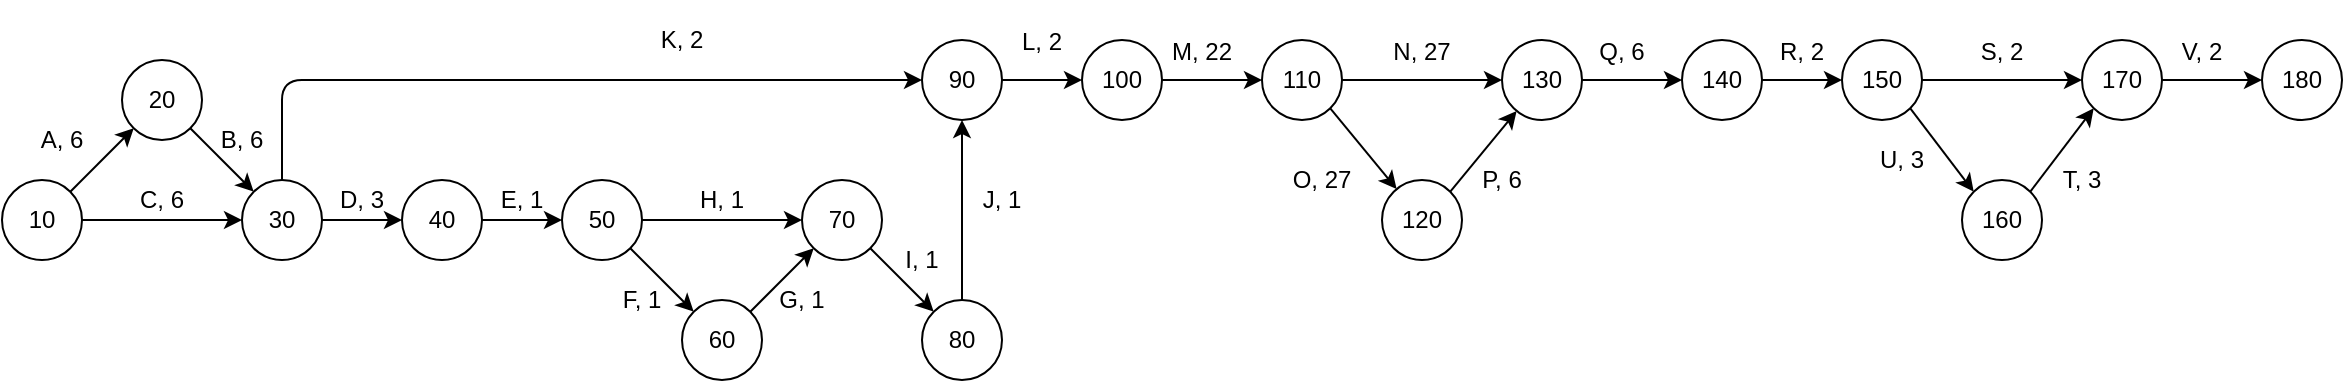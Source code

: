 <mxfile>
    <diagram id="lxHJfcmo30MXUya1PpK-" name="Page-1">
        <mxGraphModel dx="475" dy="391" grid="1" gridSize="10" guides="1" tooltips="1" connect="1" arrows="1" fold="1" page="1" pageScale="1" pageWidth="2000" pageHeight="1100" math="0" shadow="0">
            <root>
                <mxCell id="0"/>
                <mxCell id="1" parent="0"/>
                <mxCell id="2" value="&lt;font style=&quot;font-size: 12px;&quot;&gt;10&lt;/font&gt;" style="ellipse;whiteSpace=wrap;html=1;aspect=fixed;" parent="1" vertex="1">
                    <mxGeometry x="80" y="400" width="40" height="40" as="geometry"/>
                </mxCell>
                <mxCell id="3" value="&lt;font style=&quot;font-size: 12px;&quot;&gt;20&lt;/font&gt;" style="ellipse;whiteSpace=wrap;html=1;aspect=fixed;" parent="1" vertex="1">
                    <mxGeometry x="140" y="340" width="40" height="40" as="geometry"/>
                </mxCell>
                <mxCell id="4" value="A, 6" style="text;html=1;strokeColor=none;fillColor=none;align=center;verticalAlign=middle;whiteSpace=wrap;rounded=0;fontSize=12;" parent="1" vertex="1">
                    <mxGeometry x="90" y="360" width="40" height="40" as="geometry"/>
                </mxCell>
                <mxCell id="73" style="edgeStyle=none;html=1;exitX=1;exitY=1;exitDx=0;exitDy=0;entryX=0;entryY=0.5;entryDx=0;entryDy=0;" edge="1" parent="1" source="11" target="75">
                    <mxGeometry relative="1" as="geometry">
                        <mxPoint x="280" y="340" as="targetPoint"/>
                        <Array as="points">
                            <mxPoint x="220" y="350"/>
                        </Array>
                    </mxGeometry>
                </mxCell>
                <mxCell id="5" value="&lt;font style=&quot;font-size: 12px;&quot;&gt;30&lt;/font&gt;" style="ellipse;whiteSpace=wrap;html=1;aspect=fixed;" parent="1" vertex="1">
                    <mxGeometry x="200" y="400" width="40" height="40" as="geometry"/>
                </mxCell>
                <mxCell id="6" value="" style="endArrow=classic;html=1;fontSize=12;exitX=1;exitY=0;exitDx=0;exitDy=0;entryX=0;entryY=1;entryDx=0;entryDy=0;" parent="1" source="2" target="3" edge="1">
                    <mxGeometry width="50" height="50" relative="1" as="geometry">
                        <mxPoint x="250" y="450" as="sourcePoint"/>
                        <mxPoint x="150" y="400" as="targetPoint"/>
                    </mxGeometry>
                </mxCell>
                <mxCell id="10" value="" style="endArrow=classic;html=1;fontSize=12;exitX=1;exitY=1;exitDx=0;exitDy=0;entryX=0;entryY=0;entryDx=0;entryDy=0;" parent="1" source="3" target="5" edge="1">
                    <mxGeometry width="50" height="50" relative="1" as="geometry">
                        <mxPoint x="200" y="440" as="sourcePoint"/>
                        <mxPoint x="250" y="390" as="targetPoint"/>
                    </mxGeometry>
                </mxCell>
                <mxCell id="11" value="B, 6" style="text;html=1;strokeColor=none;fillColor=none;align=center;verticalAlign=middle;whiteSpace=wrap;rounded=0;fontSize=12;" parent="1" vertex="1">
                    <mxGeometry x="180" y="360" width="40" height="40" as="geometry"/>
                </mxCell>
                <mxCell id="12" value="&lt;font style=&quot;font-size: 12px;&quot;&gt;40&lt;/font&gt;" style="ellipse;whiteSpace=wrap;html=1;aspect=fixed;" parent="1" vertex="1">
                    <mxGeometry x="280" y="400" width="40" height="40" as="geometry"/>
                </mxCell>
                <mxCell id="13" value="" style="endArrow=classic;html=1;fontSize=12;exitX=1;exitY=0.5;exitDx=0;exitDy=0;entryX=0;entryY=0.5;entryDx=0;entryDy=0;" parent="1" source="5" target="12" edge="1">
                    <mxGeometry width="50" height="50" relative="1" as="geometry">
                        <mxPoint x="240" y="440" as="sourcePoint"/>
                        <mxPoint x="290" y="390" as="targetPoint"/>
                    </mxGeometry>
                </mxCell>
                <mxCell id="14" value="C, 6" style="text;html=1;strokeColor=none;fillColor=none;align=center;verticalAlign=middle;whiteSpace=wrap;rounded=0;fontSize=12;" parent="1" vertex="1">
                    <mxGeometry x="140" y="390" width="40" height="40" as="geometry"/>
                </mxCell>
                <mxCell id="15" value="" style="endArrow=classic;html=1;fontSize=12;exitX=1;exitY=0.5;exitDx=0;exitDy=0;entryX=0;entryY=0.5;entryDx=0;entryDy=0;" parent="1" source="2" target="5" edge="1">
                    <mxGeometry width="50" height="50" relative="1" as="geometry">
                        <mxPoint x="270" y="440" as="sourcePoint"/>
                        <mxPoint x="320" y="390" as="targetPoint"/>
                    </mxGeometry>
                </mxCell>
                <mxCell id="16" value="D, 3" style="text;html=1;strokeColor=none;fillColor=none;align=center;verticalAlign=middle;whiteSpace=wrap;rounded=0;fontSize=12;" parent="1" vertex="1">
                    <mxGeometry x="240" y="390" width="40" height="40" as="geometry"/>
                </mxCell>
                <mxCell id="17" value="&lt;font style=&quot;font-size: 12px;&quot;&gt;50&lt;/font&gt;" style="ellipse;whiteSpace=wrap;html=1;aspect=fixed;" parent="1" vertex="1">
                    <mxGeometry x="360" y="400" width="40" height="40" as="geometry"/>
                </mxCell>
                <mxCell id="18" value="" style="endArrow=classic;html=1;fontSize=12;exitX=1;exitY=0.5;exitDx=0;exitDy=0;entryX=0;entryY=0.5;entryDx=0;entryDy=0;" parent="1" source="12" target="17" edge="1">
                    <mxGeometry width="50" height="50" relative="1" as="geometry">
                        <mxPoint x="410" y="420" as="sourcePoint"/>
                        <mxPoint x="460" y="370" as="targetPoint"/>
                    </mxGeometry>
                </mxCell>
                <mxCell id="19" value="E, 1" style="text;html=1;strokeColor=none;fillColor=none;align=center;verticalAlign=middle;whiteSpace=wrap;rounded=0;fontSize=12;" parent="1" vertex="1">
                    <mxGeometry x="320" y="390" width="40" height="40" as="geometry"/>
                </mxCell>
                <mxCell id="20" value="&lt;font style=&quot;font-size: 12px;&quot;&gt;60&lt;br&gt;&lt;/font&gt;" style="ellipse;whiteSpace=wrap;html=1;aspect=fixed;" parent="1" vertex="1">
                    <mxGeometry x="420" y="460" width="40" height="40" as="geometry"/>
                </mxCell>
                <mxCell id="21" value="" style="endArrow=classic;html=1;fontSize=12;exitX=1;exitY=1;exitDx=0;exitDy=0;entryX=0;entryY=0;entryDx=0;entryDy=0;" parent="1" source="17" target="20" edge="1">
                    <mxGeometry width="50" height="50" relative="1" as="geometry">
                        <mxPoint x="480" y="420" as="sourcePoint"/>
                        <mxPoint x="530" y="370" as="targetPoint"/>
                    </mxGeometry>
                </mxCell>
                <mxCell id="22" value="F, 1" style="text;html=1;strokeColor=none;fillColor=none;align=center;verticalAlign=middle;whiteSpace=wrap;rounded=0;fontSize=12;" parent="1" vertex="1">
                    <mxGeometry x="380" y="440" width="40" height="40" as="geometry"/>
                </mxCell>
                <mxCell id="24" value="" style="endArrow=classic;html=1;fontSize=12;entryX=0;entryY=1;entryDx=0;entryDy=0;exitX=1;exitY=0;exitDx=0;exitDy=0;" parent="1" source="20" target="26" edge="1">
                    <mxGeometry width="50" height="50" relative="1" as="geometry">
                        <mxPoint x="480" y="420" as="sourcePoint"/>
                        <mxPoint x="530" y="370" as="targetPoint"/>
                    </mxGeometry>
                </mxCell>
                <mxCell id="25" value="G, 1" style="text;html=1;strokeColor=none;fillColor=none;align=center;verticalAlign=middle;whiteSpace=wrap;rounded=0;fontSize=12;" parent="1" vertex="1">
                    <mxGeometry x="460" y="440" width="40" height="40" as="geometry"/>
                </mxCell>
                <mxCell id="26" value="&lt;font style=&quot;font-size: 12px;&quot;&gt;70&lt;br&gt;&lt;/font&gt;" style="ellipse;whiteSpace=wrap;html=1;aspect=fixed;" parent="1" vertex="1">
                    <mxGeometry x="480" y="400" width="40" height="40" as="geometry"/>
                </mxCell>
                <mxCell id="27" value="" style="endArrow=classic;html=1;fontSize=12;exitX=1;exitY=0.5;exitDx=0;exitDy=0;entryX=0;entryY=0.5;entryDx=0;entryDy=0;" parent="1" source="17" target="26" edge="1">
                    <mxGeometry width="50" height="50" relative="1" as="geometry">
                        <mxPoint x="570" y="420" as="sourcePoint"/>
                        <mxPoint x="620" y="370" as="targetPoint"/>
                    </mxGeometry>
                </mxCell>
                <mxCell id="28" value="H, 1" style="text;html=1;strokeColor=none;fillColor=none;align=center;verticalAlign=middle;whiteSpace=wrap;rounded=0;fontSize=12;" parent="1" vertex="1">
                    <mxGeometry x="420" y="390" width="40" height="40" as="geometry"/>
                </mxCell>
                <mxCell id="29" value="&lt;font style=&quot;font-size: 12px;&quot;&gt;80&lt;br&gt;&lt;/font&gt;" style="ellipse;whiteSpace=wrap;html=1;aspect=fixed;" parent="1" vertex="1">
                    <mxGeometry x="540" y="460" width="40" height="40" as="geometry"/>
                </mxCell>
                <mxCell id="31" value="" style="endArrow=classic;html=1;fontSize=12;exitX=1;exitY=1;exitDx=0;exitDy=0;entryX=0;entryY=0;entryDx=0;entryDy=0;" parent="1" source="26" target="29" edge="1">
                    <mxGeometry width="50" height="50" relative="1" as="geometry">
                        <mxPoint x="720" y="420" as="sourcePoint"/>
                        <mxPoint x="770" y="370" as="targetPoint"/>
                    </mxGeometry>
                </mxCell>
                <mxCell id="32" value="I, 1" style="text;html=1;strokeColor=none;fillColor=none;align=center;verticalAlign=middle;whiteSpace=wrap;rounded=0;fontSize=12;" parent="1" vertex="1">
                    <mxGeometry x="520" y="420" width="40" height="40" as="geometry"/>
                </mxCell>
                <mxCell id="35" value="" style="endArrow=classic;html=1;fontSize=12;entryX=0.5;entryY=1;entryDx=0;entryDy=0;exitX=1;exitY=1;exitDx=0;exitDy=0;" parent="1" source="32" target="75" edge="1">
                    <mxGeometry width="50" height="50" relative="1" as="geometry">
                        <mxPoint x="410" y="540" as="sourcePoint"/>
                        <mxPoint x="605.858" y="434.142" as="targetPoint"/>
                    </mxGeometry>
                </mxCell>
                <mxCell id="36" value="J, 1" style="text;html=1;strokeColor=none;fillColor=none;align=center;verticalAlign=middle;whiteSpace=wrap;rounded=0;fontSize=12;" parent="1" vertex="1">
                    <mxGeometry x="560" y="390" width="40" height="40" as="geometry"/>
                </mxCell>
                <mxCell id="38" value="&lt;font style=&quot;font-size: 12px;&quot;&gt;100&lt;br&gt;&lt;/font&gt;" style="ellipse;whiteSpace=wrap;html=1;aspect=fixed;" parent="1" vertex="1">
                    <mxGeometry x="620" y="330" width="40" height="40" as="geometry"/>
                </mxCell>
                <mxCell id="39" value="&lt;font style=&quot;font-size: 12px;&quot;&gt;110&lt;br&gt;&lt;/font&gt;" style="ellipse;whiteSpace=wrap;html=1;aspect=fixed;" parent="1" vertex="1">
                    <mxGeometry x="710" y="330" width="40" height="40" as="geometry"/>
                </mxCell>
                <mxCell id="43" value="" style="endArrow=classic;html=1;fontSize=12;exitX=1;exitY=0.5;exitDx=0;exitDy=0;entryX=0;entryY=0.5;entryDx=0;entryDy=0;" parent="1" source="38" target="39" edge="1">
                    <mxGeometry width="50" height="50" relative="1" as="geometry">
                        <mxPoint x="610" y="470" as="sourcePoint"/>
                        <mxPoint x="660" y="420" as="targetPoint"/>
                    </mxGeometry>
                </mxCell>
                <mxCell id="44" value="" style="endArrow=classic;html=1;fontSize=12;exitX=1;exitY=0.5;exitDx=0;exitDy=0;entryX=0;entryY=0.5;entryDx=0;entryDy=0;" parent="1" source="75" target="38" edge="1">
                    <mxGeometry width="50" height="50" relative="1" as="geometry">
                        <mxPoint x="694.142" y="374.142" as="sourcePoint"/>
                        <mxPoint x="760" y="490" as="targetPoint"/>
                    </mxGeometry>
                </mxCell>
                <mxCell id="46" value="L, 2" style="text;html=1;strokeColor=none;fillColor=none;align=center;verticalAlign=middle;whiteSpace=wrap;rounded=0;fontSize=12;" parent="1" vertex="1">
                    <mxGeometry x="580" y="311" width="40" height="40" as="geometry"/>
                </mxCell>
                <mxCell id="47" value="M, 22" style="text;html=1;strokeColor=none;fillColor=none;align=center;verticalAlign=middle;whiteSpace=wrap;rounded=0;fontSize=12;" parent="1" vertex="1">
                    <mxGeometry x="660" y="316" width="40" height="40" as="geometry"/>
                </mxCell>
                <mxCell id="49" value="&lt;font style=&quot;font-size: 12px;&quot;&gt;130&lt;br&gt;&lt;/font&gt;" style="ellipse;whiteSpace=wrap;html=1;aspect=fixed;" parent="1" vertex="1">
                    <mxGeometry x="830" y="330" width="40" height="40" as="geometry"/>
                </mxCell>
                <mxCell id="50" value="" style="endArrow=classic;html=1;fontSize=12;exitX=1;exitY=0.5;exitDx=0;exitDy=0;entryX=0;entryY=0.5;entryDx=0;entryDy=0;" parent="1" source="39" target="49" edge="1">
                    <mxGeometry width="50" height="50" relative="1" as="geometry">
                        <mxPoint x="740" y="440" as="sourcePoint"/>
                        <mxPoint x="790" y="390" as="targetPoint"/>
                    </mxGeometry>
                </mxCell>
                <mxCell id="51" value="N, 27" style="text;html=1;strokeColor=none;fillColor=none;align=center;verticalAlign=middle;whiteSpace=wrap;rounded=0;fontSize=12;" parent="1" vertex="1">
                    <mxGeometry x="770" y="316" width="40" height="40" as="geometry"/>
                </mxCell>
                <mxCell id="54" value="O, 27" style="text;html=1;strokeColor=none;fillColor=none;align=center;verticalAlign=middle;whiteSpace=wrap;rounded=0;fontSize=12;" parent="1" vertex="1">
                    <mxGeometry x="720" y="380" width="40" height="40" as="geometry"/>
                </mxCell>
                <mxCell id="55" value="" style="endArrow=classic;html=1;fontSize=12;exitX=1;exitY=1;exitDx=0;exitDy=0;" parent="1" source="39" target="79" edge="1">
                    <mxGeometry width="50" height="50" relative="1" as="geometry">
                        <mxPoint x="820" y="420" as="sourcePoint"/>
                        <mxPoint x="770" y="420" as="targetPoint"/>
                    </mxGeometry>
                </mxCell>
                <mxCell id="56" value="P, 6" style="text;html=1;strokeColor=none;fillColor=none;align=center;verticalAlign=middle;whiteSpace=wrap;rounded=0;fontSize=12;" parent="1" vertex="1">
                    <mxGeometry x="810" y="380" width="40" height="40" as="geometry"/>
                </mxCell>
                <mxCell id="77" style="edgeStyle=none;html=1;exitX=1;exitY=0.5;exitDx=0;exitDy=0;entryX=0;entryY=0.5;entryDx=0;entryDy=0;" edge="1" parent="1" source="59" target="62">
                    <mxGeometry relative="1" as="geometry"/>
                </mxCell>
                <mxCell id="59" value="&lt;font style=&quot;font-size: 12px;&quot;&gt;140&lt;br&gt;&lt;/font&gt;" style="ellipse;whiteSpace=wrap;html=1;aspect=fixed;" parent="1" vertex="1">
                    <mxGeometry x="920" y="330" width="40" height="40" as="geometry"/>
                </mxCell>
                <mxCell id="60" value="" style="endArrow=classic;html=1;fontSize=12;exitX=1;exitY=0.5;exitDx=0;exitDy=0;entryX=0;entryY=0.5;entryDx=0;entryDy=0;" parent="1" source="49" target="59" edge="1">
                    <mxGeometry width="50" height="50" relative="1" as="geometry">
                        <mxPoint x="920" y="405" as="sourcePoint"/>
                        <mxPoint x="970" y="355" as="targetPoint"/>
                    </mxGeometry>
                </mxCell>
                <mxCell id="61" value="Q, 6" style="text;html=1;strokeColor=none;fillColor=none;align=center;verticalAlign=middle;whiteSpace=wrap;rounded=0;fontSize=12;" parent="1" vertex="1">
                    <mxGeometry x="870" y="316" width="40" height="40" as="geometry"/>
                </mxCell>
                <mxCell id="83" style="edgeStyle=none;html=1;exitX=1;exitY=1;exitDx=0;exitDy=0;entryX=0;entryY=0;entryDx=0;entryDy=0;" edge="1" parent="1" source="62" target="81">
                    <mxGeometry relative="1" as="geometry"/>
                </mxCell>
                <mxCell id="62" value="&lt;font style=&quot;font-size: 12px;&quot;&gt;150&lt;br&gt;&lt;/font&gt;" style="ellipse;whiteSpace=wrap;html=1;aspect=fixed;" parent="1" vertex="1">
                    <mxGeometry x="1000" y="330" width="40" height="40" as="geometry"/>
                </mxCell>
                <mxCell id="64" value="R, 2" style="text;html=1;strokeColor=none;fillColor=none;align=center;verticalAlign=middle;whiteSpace=wrap;rounded=0;fontSize=12;" parent="1" vertex="1">
                    <mxGeometry x="960" y="316" width="40" height="40" as="geometry"/>
                </mxCell>
                <mxCell id="66" value="S, 2" style="text;html=1;strokeColor=none;fillColor=none;align=center;verticalAlign=middle;whiteSpace=wrap;rounded=0;fontSize=12;" parent="1" vertex="1">
                    <mxGeometry x="1060" y="316" width="40" height="40" as="geometry"/>
                </mxCell>
                <mxCell id="78" style="edgeStyle=none;html=1;exitX=1;exitY=0.5;exitDx=0;exitDy=0;entryX=0;entryY=0.5;entryDx=0;entryDy=0;" edge="1" parent="1" source="67" target="68">
                    <mxGeometry relative="1" as="geometry"/>
                </mxCell>
                <mxCell id="67" value="&lt;font style=&quot;font-size: 12px;&quot;&gt;170&lt;br&gt;&lt;/font&gt;" style="ellipse;whiteSpace=wrap;html=1;aspect=fixed;" parent="1" vertex="1">
                    <mxGeometry x="1120" y="330" width="40" height="40" as="geometry"/>
                </mxCell>
                <mxCell id="68" value="&lt;font style=&quot;font-size: 12px;&quot;&gt;180&lt;br&gt;&lt;/font&gt;" style="ellipse;whiteSpace=wrap;html=1;aspect=fixed;" parent="1" vertex="1">
                    <mxGeometry x="1210" y="330" width="40" height="40" as="geometry"/>
                </mxCell>
                <mxCell id="69" value="" style="endArrow=classic;html=1;fontSize=12;exitX=1;exitY=0.5;exitDx=0;exitDy=0;entryX=0;entryY=0.5;entryDx=0;entryDy=0;" parent="1" source="62" target="67" edge="1">
                    <mxGeometry width="50" height="50" relative="1" as="geometry">
                        <mxPoint x="1130" y="310" as="sourcePoint"/>
                        <mxPoint x="1180" y="260" as="targetPoint"/>
                    </mxGeometry>
                </mxCell>
                <mxCell id="71" value="T, 3" style="text;html=1;strokeColor=none;fillColor=none;align=center;verticalAlign=middle;whiteSpace=wrap;rounded=0;fontSize=12;" parent="1" vertex="1">
                    <mxGeometry x="1100" y="380" width="40" height="40" as="geometry"/>
                </mxCell>
                <mxCell id="72" value="U, 3" style="text;html=1;strokeColor=none;fillColor=none;align=center;verticalAlign=middle;whiteSpace=wrap;rounded=0;fontSize=12;" parent="1" vertex="1">
                    <mxGeometry x="1010" y="370" width="40" height="40" as="geometry"/>
                </mxCell>
                <mxCell id="74" value="K, 2" style="text;html=1;strokeColor=none;fillColor=none;align=center;verticalAlign=middle;whiteSpace=wrap;rounded=0;fontSize=12;" vertex="1" parent="1">
                    <mxGeometry x="400" y="310" width="40" height="40" as="geometry"/>
                </mxCell>
                <mxCell id="75" value="90" style="ellipse;whiteSpace=wrap;html=1;aspect=fixed;" vertex="1" parent="1">
                    <mxGeometry x="540" y="330" width="40" height="40" as="geometry"/>
                </mxCell>
                <mxCell id="80" style="edgeStyle=none;html=1;exitX=1;exitY=0;exitDx=0;exitDy=0;" edge="1" parent="1" source="79" target="49">
                    <mxGeometry relative="1" as="geometry"/>
                </mxCell>
                <mxCell id="79" value="&lt;font style=&quot;font-size: 12px;&quot;&gt;120&lt;br&gt;&lt;/font&gt;" style="ellipse;whiteSpace=wrap;html=1;aspect=fixed;" vertex="1" parent="1">
                    <mxGeometry x="770" y="400" width="40" height="40" as="geometry"/>
                </mxCell>
                <mxCell id="84" style="edgeStyle=none;html=1;exitX=1;exitY=0;exitDx=0;exitDy=0;entryX=0;entryY=1;entryDx=0;entryDy=0;" edge="1" parent="1" source="81" target="67">
                    <mxGeometry relative="1" as="geometry"/>
                </mxCell>
                <mxCell id="81" value="&lt;font style=&quot;font-size: 12px;&quot;&gt;160&lt;br&gt;&lt;/font&gt;" style="ellipse;whiteSpace=wrap;html=1;aspect=fixed;" vertex="1" parent="1">
                    <mxGeometry x="1060" y="400" width="40" height="40" as="geometry"/>
                </mxCell>
                <mxCell id="82" value="V, 2" style="text;html=1;strokeColor=none;fillColor=none;align=center;verticalAlign=middle;whiteSpace=wrap;rounded=0;fontSize=12;" vertex="1" parent="1">
                    <mxGeometry x="1160" y="316" width="40" height="40" as="geometry"/>
                </mxCell>
            </root>
        </mxGraphModel>
    </diagram>
</mxfile>